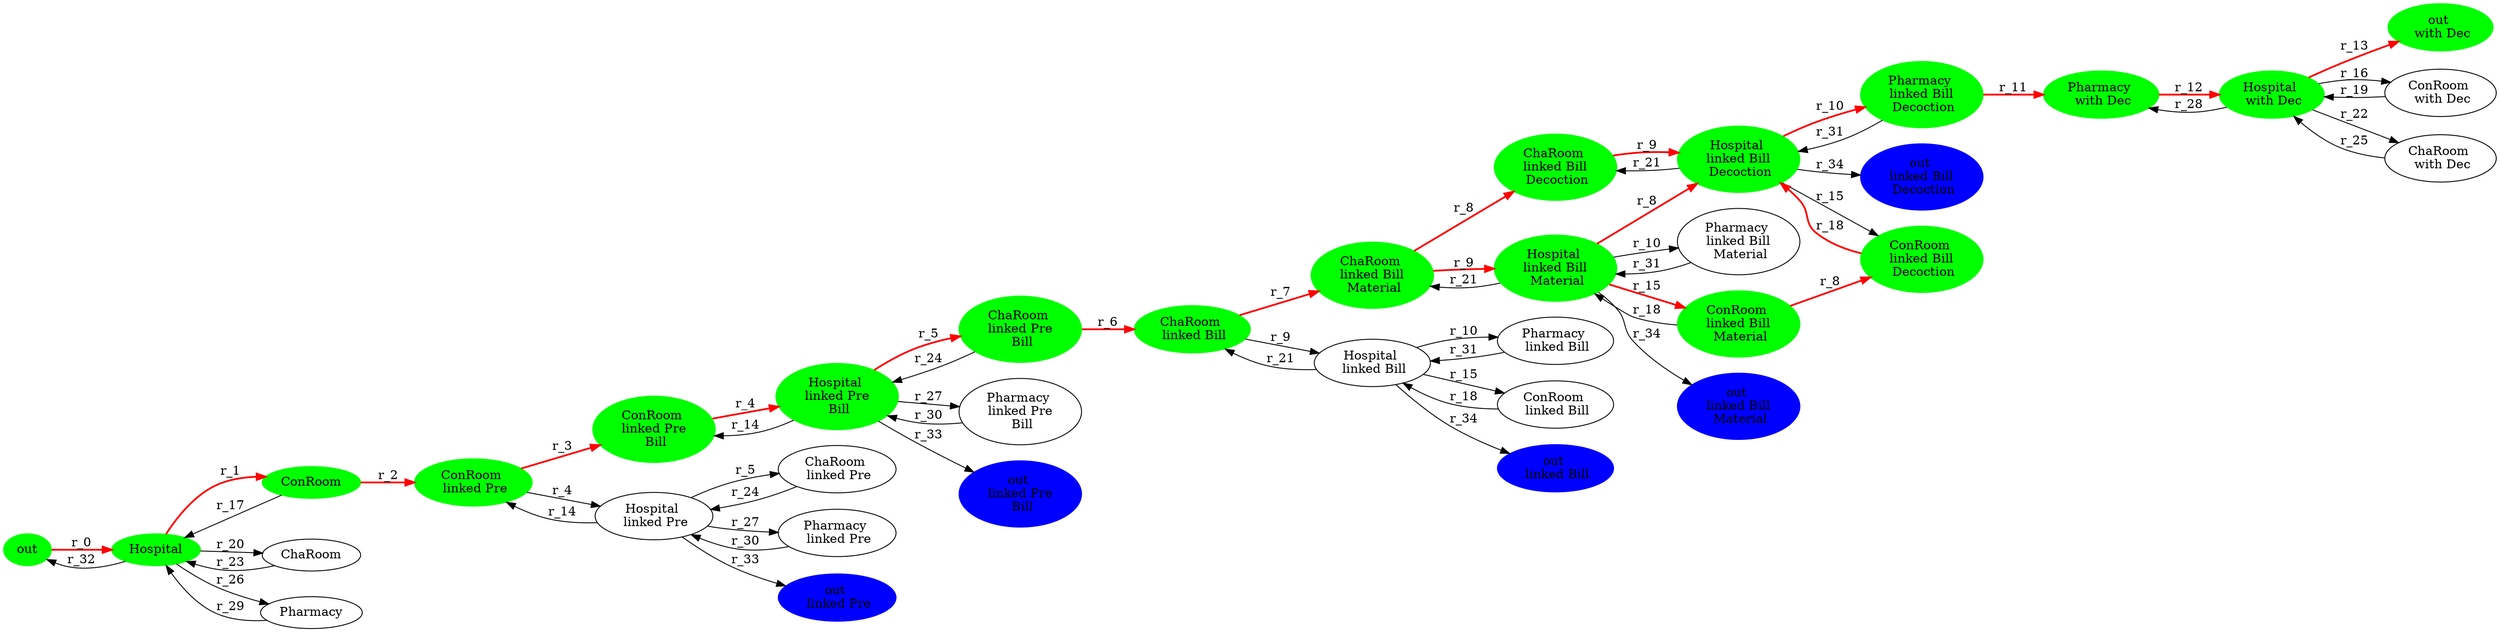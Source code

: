 digraph reaction_graph {
rankdir = LR;

n1e[label="out",color="green",style="filled"]
//Patient out of Hospital
 n1e -> n2e[label="r_0",color="red",style="bold"];

n2e[label="Hospital",color="green",style="filled"]
//Patient in Hospital
 n2e -> n3e[label="r_1",color="red",style="bold"];
 n2e -> n4e[label="r_20"];
 n2e -> n5e[label="r_26"];
 n2e -> n1e[label="r_32"];

n3e[label="ConRoom",color="green",style="filled"]
//Patient in ConsultingRoom
 n3e -> n6e[label="r_2",color="red",style="bold"];
 n3e -> n2e[label="r_17"];

n4e[label="ChaRoom"]
//Patient in ChargingRoom
 n4e -> n2e[label="r_23"];

n5e[label="Pharmacy"]
//Patient in Pharmacy
 n5e -> n2e[label="r_29"];

n6e[label="ConRoom \n linked Pre",color="green",style="filled"]
//Patient in ConsultingRoom && Patient linked Prescription
 n6e -> n7e[label="r_3",color="red",style="bold"];
 n6e -> n8e[label="r_4"];

n7e[label="ConRoom \n linked Pre \n Bill",color="green",style="filled"]
//Patient in ConsultingRoom && Patient linked Prescription && Bill in ChargingRoom
 n7e -> n9e[label="r_4",color="red",style="bold"];

n8e[label="Hospital \n linked Pre"]
//Patient in Hospital && Patient linked Prescription
 n8e -> n10e[label="r_5"];
 n8e -> n6e[label="r_14"];
 n8e -> n11e[label="r_27"];
 n8e -> n12e[label="r_33"];

n9e[label="Hospital \n linked Pre \n Bill",color="green",style="filled"]
//Patient in Hospital && Patient linked Prescription && Bill in ChargingRoom
 n9e -> n13e[label="r_5",color="red",style="bold"];
 n9e -> n7e[label="r_14"];
 n9e -> n14e[label="r_27"];
 n9e -> n15e[label="r_33"];

n10e[label="ChaRoom \n linked Pre"]
//Patient in ChargingRoom && Patient linked Prescription
 n10e -> n8e[label="r_24"];

n11e[label="Pharmacy \n linked Pre"]
//Patient in Pharmacy && Patient linked Prescription
 n11e -> n8e[label="r_30"];

n12e[label="out \n linked Pre",color="blue",style="filled"]
//Patient out of Hospital && Patient linked Prescription

n13e[label="ChaRoom \n linked Pre \n Bill",color="green",style="filled"]
//Patient in ChargingRoom && Patient linked Prescription && Bill in ChargingRoom
 n13e -> n16e[label="r_6",color="red",style="bold"];
 n13e -> n9e[label="r_24"];

n14e[label="Pharmacy \n linked Pre \n Bill"]
//Patient in Pharmacy && Patient linked Prescription && Bill in ChargingRoom
 n14e -> n9e[label="r_30"];

n15e[label="out \n linked Pre \n Bill",color="blue",style="filled"]
//Patient out of Hospital && Patient linked Prescription && Bill in ChargingRoom

n16e[label="ChaRoom \n linked Bill",color="green",style="filled"]
//Patient in ChargingRoom && Patient linked Bill
 n16e -> n17e[label="r_7",color="red",style="bold"];
 n16e -> n18e[label="r_9"];

n17e[label="ChaRoom \n linked Bill \n Material",color="green",style="filled"]
//Patient in ChargingRoom && Patient linked Bill && Material in Pharmacy
 n17e -> n19e[label="r_8",color="red",style="bold"];
 n17e -> n20e[label="r_9",color="red",style="bold"];

n18e[label="Hospital \n linked Bill"]
//Patient in Hospital && Patient linked Bill
 n18e -> n21e[label="r_10"];
 n18e -> n22e[label="r_15"];
 n18e -> n16e[label="r_21"];
 n18e -> n23e[label="r_34"];

n19e[label="ChaRoom \n linked Bill \n Decoction",color="green",style="filled"]
//Patient in ChargingRoom && Patient linked Bill && Decoction in Pharmacy
 n19e -> n24e[label="r_9",color="red",style="bold"];

n20e[label="Hospital \n linked Bill \n Material",color="green",style="filled"]
//Patient in Hospital && Patient linked Bill && Material in Pharmacy
 n20e -> n24e[label="r_8",color="red",style="bold"];
 n20e -> n25e[label="r_10"];
 n20e -> n26e[label="r_15",color="red",style="bold"];
 n20e -> n17e[label="r_21"];
 n20e -> n27e[label="r_34"];

n21e[label="Pharmacy \n linked Bill"]
//Patient in Pharmacy && Patient linked Bill
 n21e -> n18e[label="r_31"];

n22e[label="ConRoom \n linked Bill"]
//Patient in ConsultingRoom && Patient linked Bill
 n22e -> n18e[label="r_18"];

n23e[label="out \n linked Bill",color="blue",style="filled"]
//Patient out of Hospital && Patient linked Bill

n24e[label="Hospital \n linked Bill \n Decoction",color="green",style="filled"]
//Patient in Hospital && Patient linked Bill && Decoction in Pharmacy
 n24e -> n28e[label="r_10",color="red",style="bold"];
 n24e -> n29e[label="r_15"];
 n24e -> n19e[label="r_21"];
 n24e -> n30e[label="r_34"];

n25e[label="Pharmacy \n linked Bill \n Material"]
//Patient in Pharmacy && Patient linked Bill && Material in Pharmacy
 n25e -> n20e[label="r_31"];

n26e[label="ConRoom \n linked Bill \n Material",color="green",style="filled"]
//Patient in ConsultingRoom && Patient linked Bill && Material in Pharmacy
 n26e -> n29e[label="r_8",color="red",style="bold"];
 n26e -> n20e[label="r_18"];

n27e[label="out \n linked Bill \n Material",color="blue",style="filled"]
//Patient out of Hospital && Patient linked Bill && Material in Pharmacy

n28e[label="Pharmacy \n linked Bill \n Decoction",color="green",style="filled"]
//Patient in Pharmacy && Patient linked Bill && Decoction in Pharmacy
 n28e -> n31e[label="r_11",color="red",style="bold"];
 n28e -> n24e[label="r_31"];

n29e[label="ConRoom \n linked Bill \n Decoction",color="green",style="filled"]
//Patient in ConsultingRoom && Patient linked Bill && Decoction in Pharmacy
 n29e -> n24e[label="r_18",color="red",style="bold"];

n30e[label="out \n linked Bill \n Decoction",color="blue",style="filled"]
//Patient out of Hospital && Patient linked Bill && Decoction in Pharmacy

n31e[label="Pharmacy \n with Dec",color="green",style="filled"]
//Patient in Pharmacy && Patient with Decoction
 n31e -> n32e[label="r_12",color="red",style="bold"];

n32e[label="Hospital \n with Dec",color="green",style="filled"]
//Patient in Hospital && Patient with Decoction
 n32e -> n33e[label="r_13",color="red",style="bold"];
 n32e -> n34e[label="r_16"];
 n32e -> n35e[label="r_22"];
 n32e -> n31e[label="r_28"];

n33e[label="out \n with Dec",color="green",style="filled"]
//Patient out of Hospital && Patient with Decoction

n34e[label="ConRoom \n with Dec"]
//Patient in ConsultingRoom && Patient with Decoction
 n34e -> n32e[label="r_19"];

n35e[label="ChaRoom \n with Dec"]
//Patient in ChargingRoom && Patient with Decoction
 n35e -> n32e[label="r_25"];
}